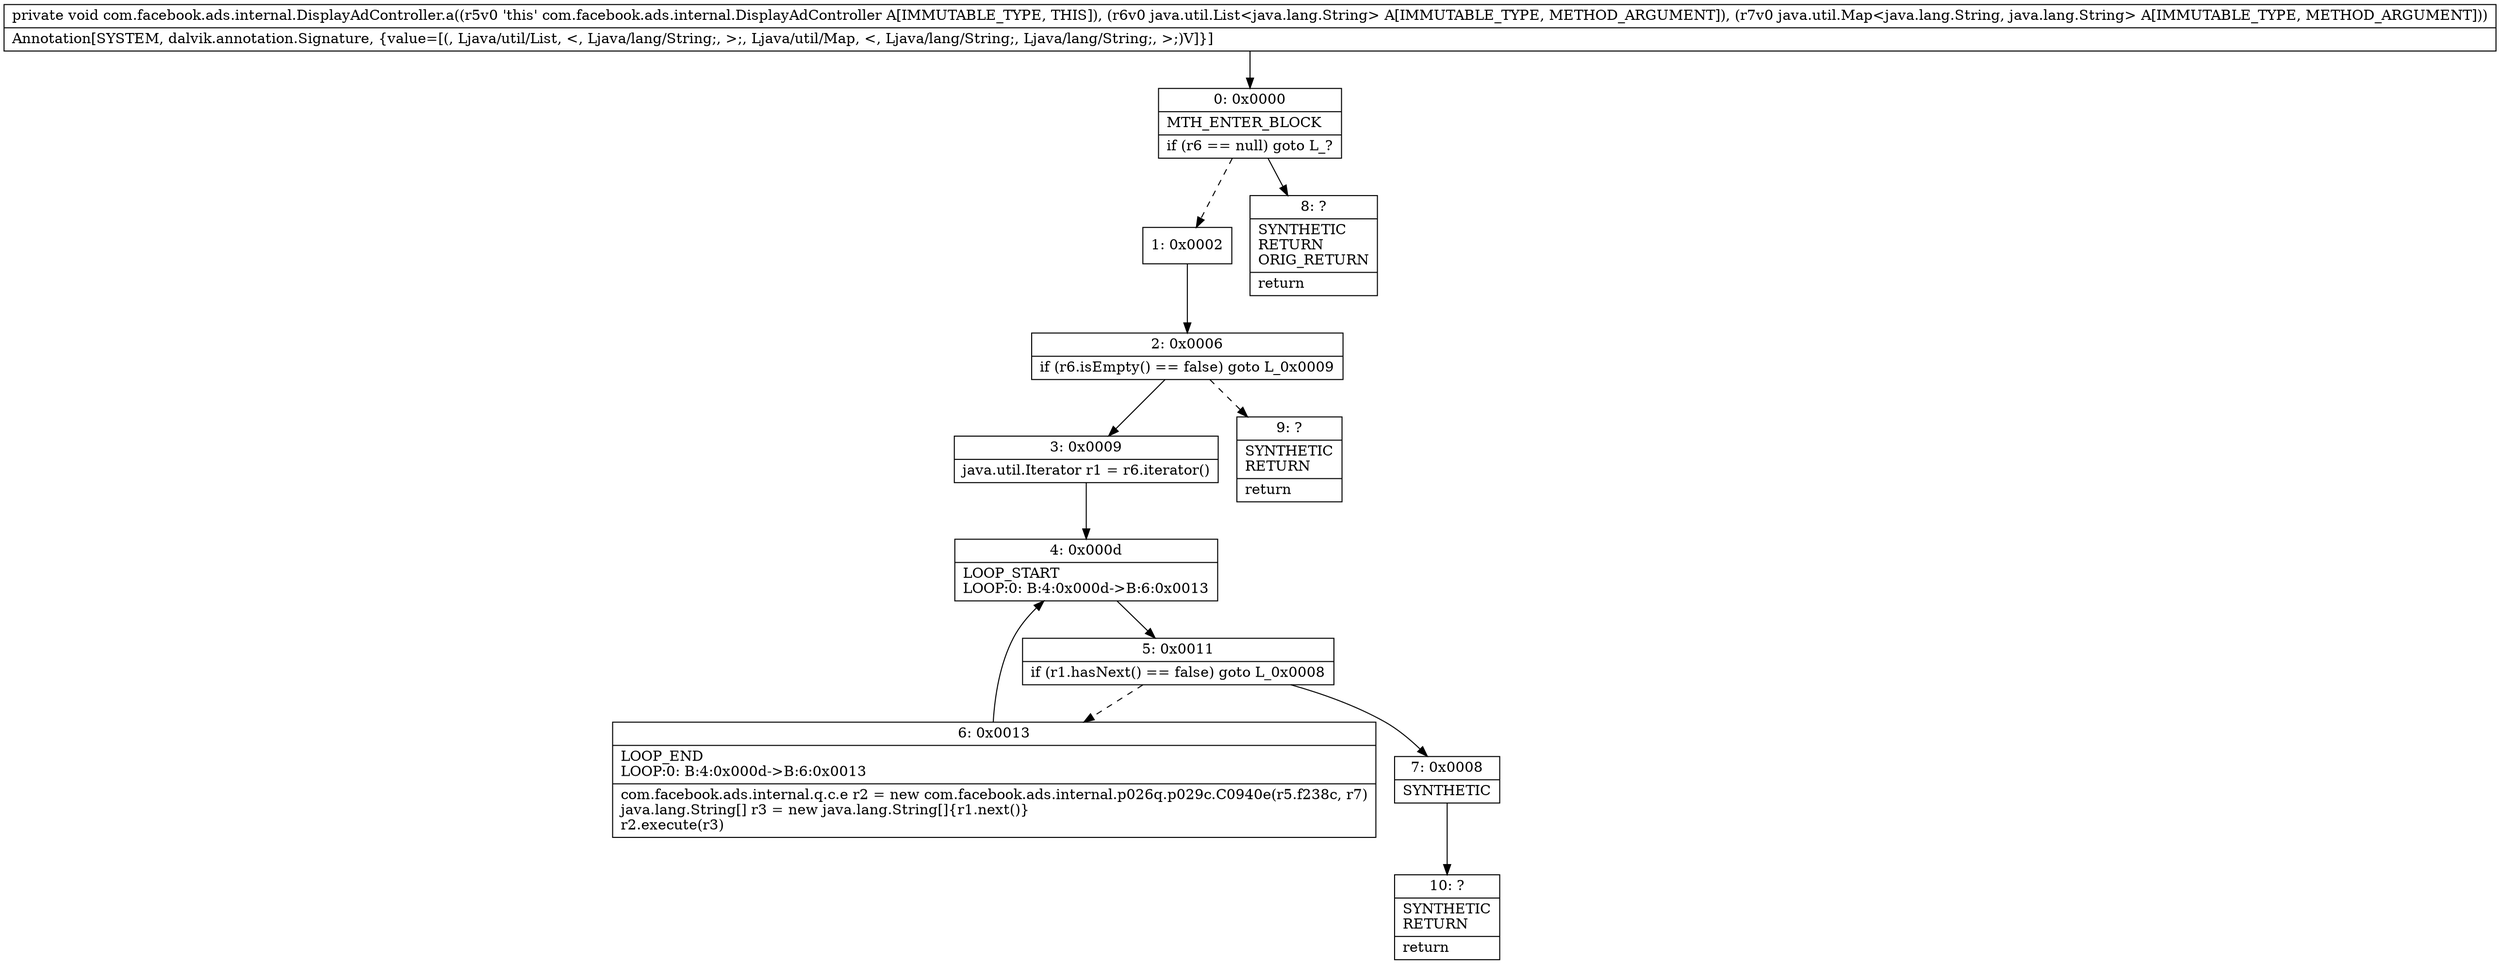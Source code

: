 digraph "CFG forcom.facebook.ads.internal.DisplayAdController.a(Ljava\/util\/List;Ljava\/util\/Map;)V" {
Node_0 [shape=record,label="{0\:\ 0x0000|MTH_ENTER_BLOCK\l|if (r6 == null) goto L_?\l}"];
Node_1 [shape=record,label="{1\:\ 0x0002}"];
Node_2 [shape=record,label="{2\:\ 0x0006|if (r6.isEmpty() == false) goto L_0x0009\l}"];
Node_3 [shape=record,label="{3\:\ 0x0009|java.util.Iterator r1 = r6.iterator()\l}"];
Node_4 [shape=record,label="{4\:\ 0x000d|LOOP_START\lLOOP:0: B:4:0x000d\-\>B:6:0x0013\l}"];
Node_5 [shape=record,label="{5\:\ 0x0011|if (r1.hasNext() == false) goto L_0x0008\l}"];
Node_6 [shape=record,label="{6\:\ 0x0013|LOOP_END\lLOOP:0: B:4:0x000d\-\>B:6:0x0013\l|com.facebook.ads.internal.q.c.e r2 = new com.facebook.ads.internal.p026q.p029c.C0940e(r5.f238c, r7)\ljava.lang.String[] r3 = new java.lang.String[]\{r1.next()\}\lr2.execute(r3)\l}"];
Node_7 [shape=record,label="{7\:\ 0x0008|SYNTHETIC\l}"];
Node_8 [shape=record,label="{8\:\ ?|SYNTHETIC\lRETURN\lORIG_RETURN\l|return\l}"];
Node_9 [shape=record,label="{9\:\ ?|SYNTHETIC\lRETURN\l|return\l}"];
Node_10 [shape=record,label="{10\:\ ?|SYNTHETIC\lRETURN\l|return\l}"];
MethodNode[shape=record,label="{private void com.facebook.ads.internal.DisplayAdController.a((r5v0 'this' com.facebook.ads.internal.DisplayAdController A[IMMUTABLE_TYPE, THIS]), (r6v0 java.util.List\<java.lang.String\> A[IMMUTABLE_TYPE, METHOD_ARGUMENT]), (r7v0 java.util.Map\<java.lang.String, java.lang.String\> A[IMMUTABLE_TYPE, METHOD_ARGUMENT]))  | Annotation[SYSTEM, dalvik.annotation.Signature, \{value=[(, Ljava\/util\/List, \<, Ljava\/lang\/String;, \>;, Ljava\/util\/Map, \<, Ljava\/lang\/String;, Ljava\/lang\/String;, \>;)V]\}]\l}"];
MethodNode -> Node_0;
Node_0 -> Node_1[style=dashed];
Node_0 -> Node_8;
Node_1 -> Node_2;
Node_2 -> Node_3;
Node_2 -> Node_9[style=dashed];
Node_3 -> Node_4;
Node_4 -> Node_5;
Node_5 -> Node_6[style=dashed];
Node_5 -> Node_7;
Node_6 -> Node_4;
Node_7 -> Node_10;
}

